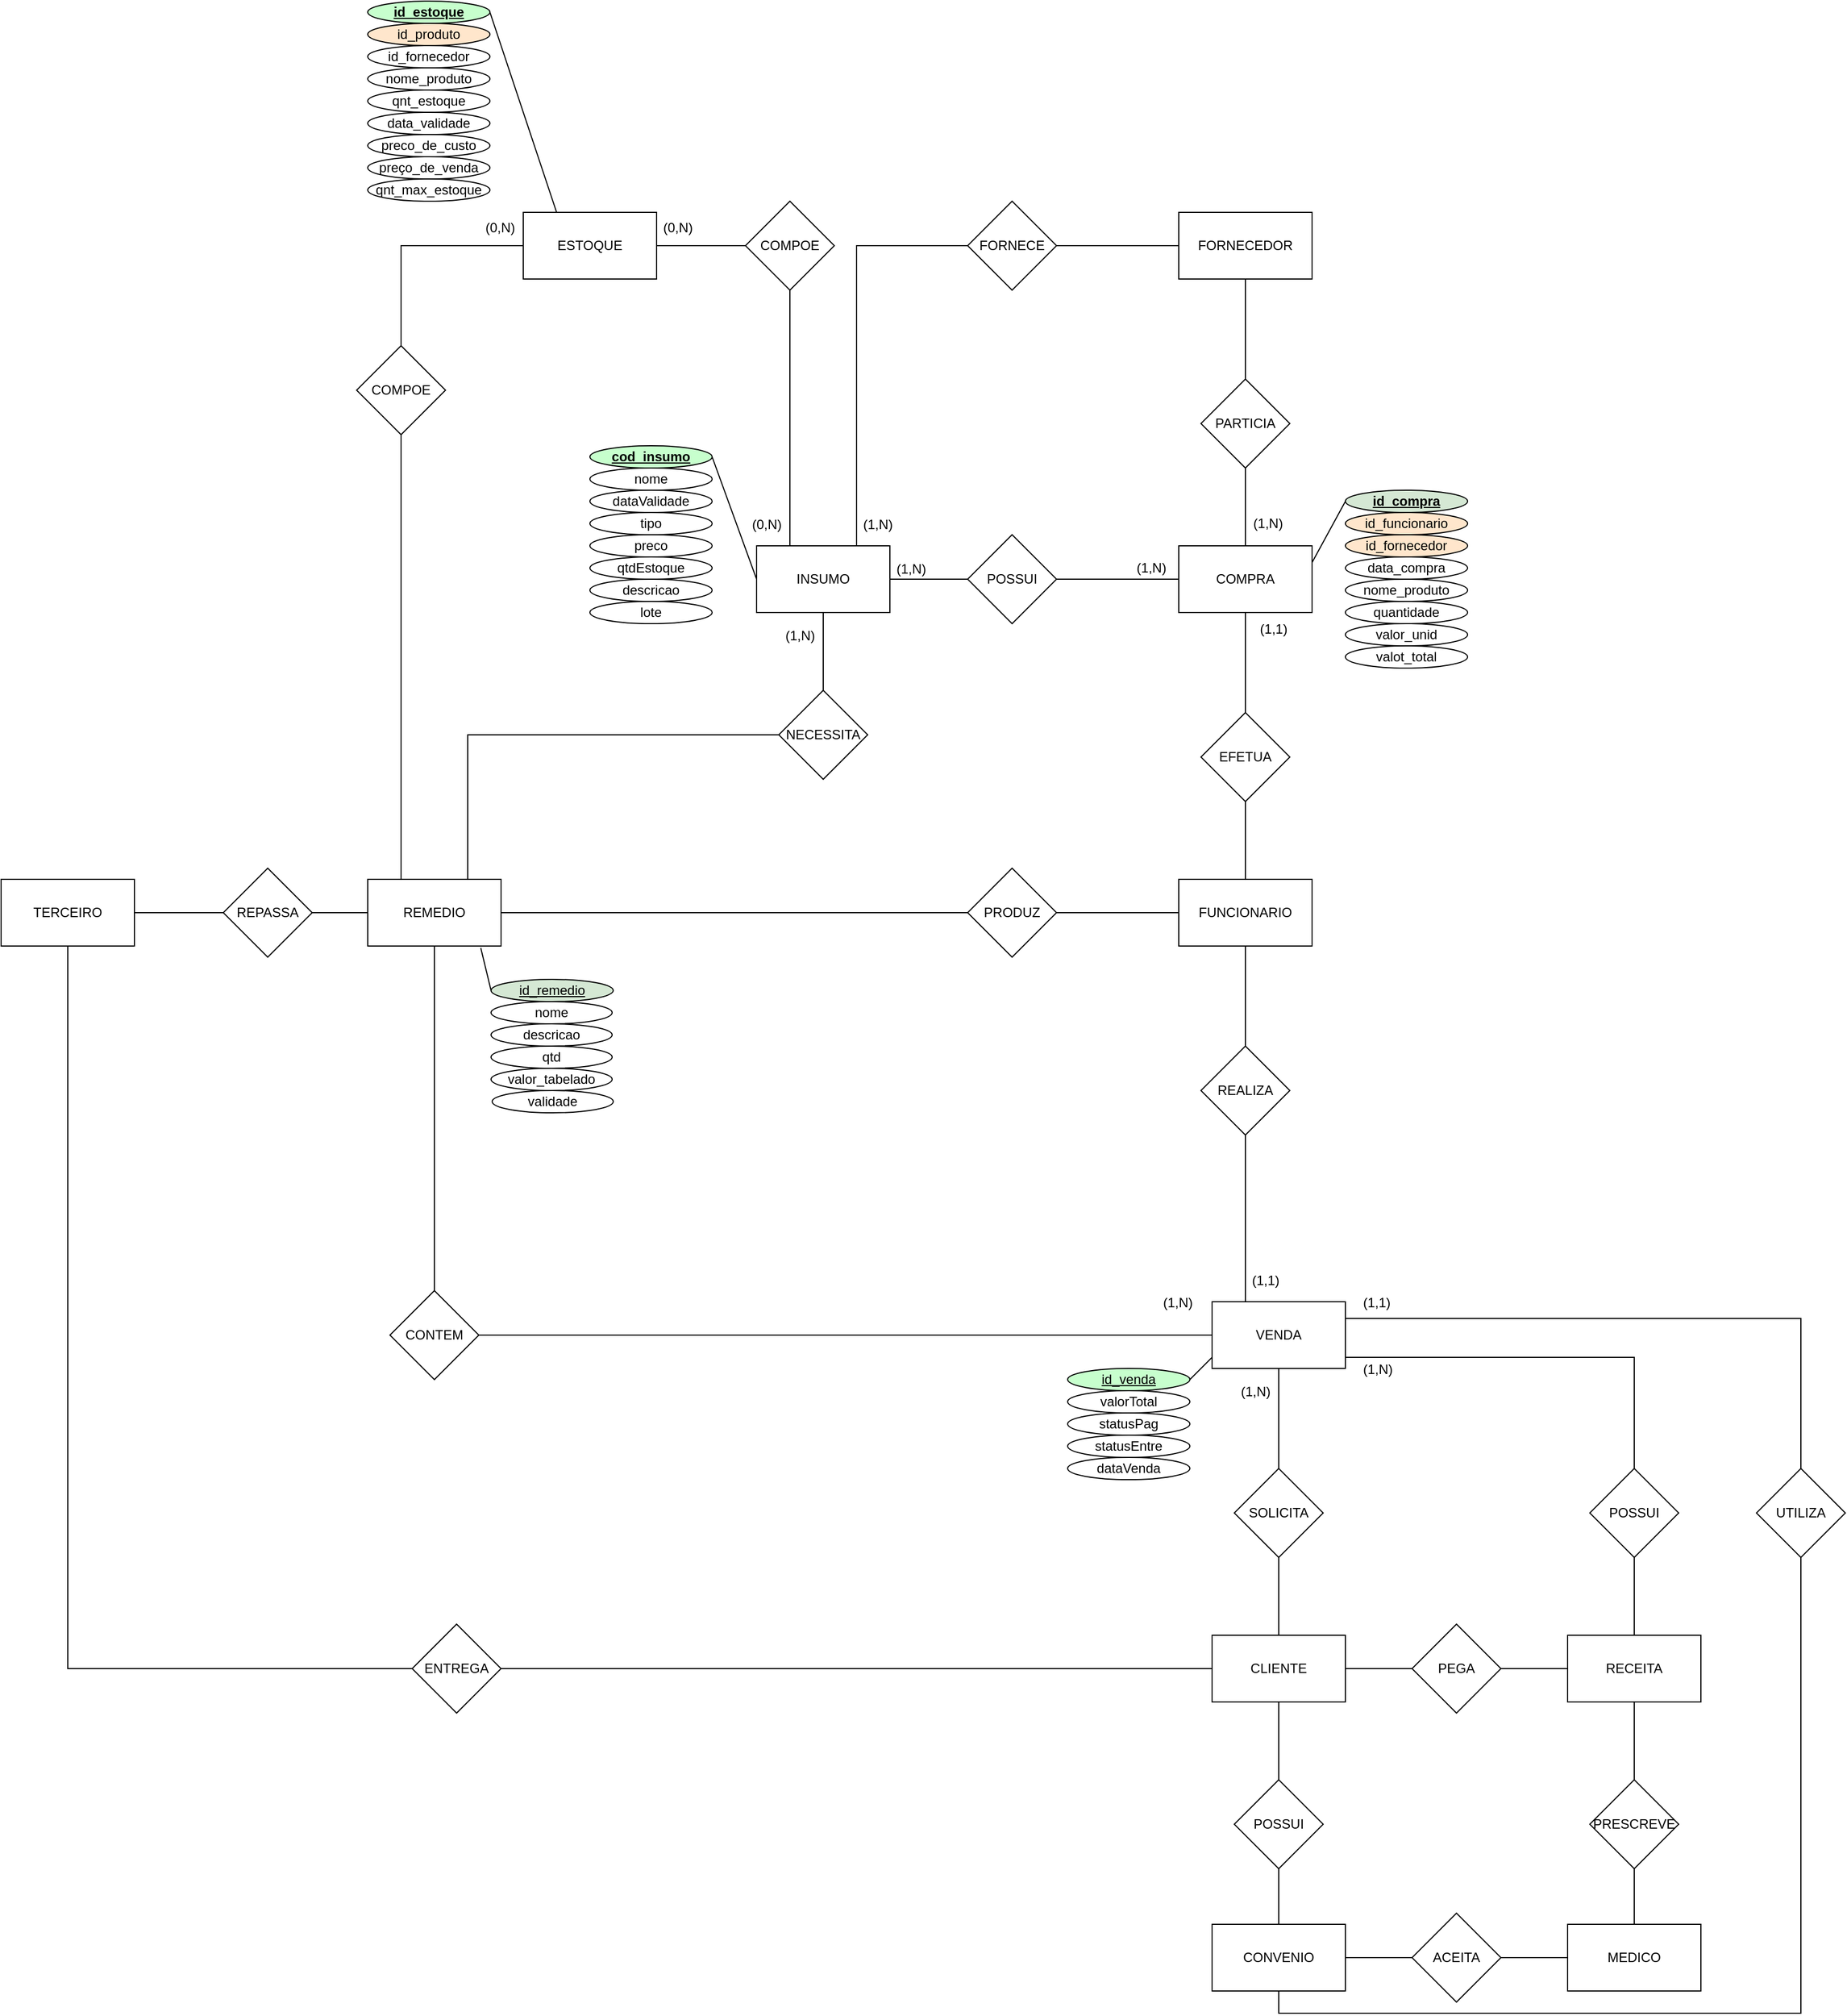 <mxfile version="20.4.1" type="github">
  <diagram id="HjytBulnDXZ1NcBucnhl" name="Página-1">
    <mxGraphModel dx="2591" dy="2416" grid="1" gridSize="10" guides="1" tooltips="1" connect="1" arrows="1" fold="1" page="1" pageScale="1" pageWidth="1169" pageHeight="827" math="0" shadow="0">
      <root>
        <mxCell id="0" />
        <mxCell id="1" parent="0" />
        <mxCell id="juIPJ5hm67NrbyH4Smqm-1" value="" style="edgeStyle=orthogonalEdgeStyle;rounded=0;orthogonalLoop=1;jettySize=auto;html=1;endArrow=none;endFill=0;" edge="1" parent="1" source="juIPJ5hm67NrbyH4Smqm-2" target="juIPJ5hm67NrbyH4Smqm-20">
          <mxGeometry relative="1" as="geometry" />
        </mxCell>
        <mxCell id="juIPJ5hm67NrbyH4Smqm-2" value="CLIENTE" style="rounded=0;whiteSpace=wrap;html=1;" vertex="1" parent="1">
          <mxGeometry x="180" y="450" width="120" height="60" as="geometry" />
        </mxCell>
        <mxCell id="juIPJ5hm67NrbyH4Smqm-3" style="edgeStyle=orthogonalEdgeStyle;rounded=0;orthogonalLoop=1;jettySize=auto;html=1;endArrow=none;endFill=0;" edge="1" parent="1" source="juIPJ5hm67NrbyH4Smqm-4" target="juIPJ5hm67NrbyH4Smqm-2">
          <mxGeometry relative="1" as="geometry" />
        </mxCell>
        <mxCell id="juIPJ5hm67NrbyH4Smqm-4" value="PEGA" style="rhombus;whiteSpace=wrap;html=1;" vertex="1" parent="1">
          <mxGeometry x="360" y="440" width="80" height="80" as="geometry" />
        </mxCell>
        <mxCell id="juIPJ5hm67NrbyH4Smqm-5" style="edgeStyle=orthogonalEdgeStyle;rounded=0;orthogonalLoop=1;jettySize=auto;html=1;endArrow=none;endFill=0;" edge="1" parent="1" source="juIPJ5hm67NrbyH4Smqm-6" target="juIPJ5hm67NrbyH4Smqm-4">
          <mxGeometry relative="1" as="geometry" />
        </mxCell>
        <mxCell id="juIPJ5hm67NrbyH4Smqm-6" value="RECEITA" style="rounded=0;whiteSpace=wrap;html=1;" vertex="1" parent="1">
          <mxGeometry x="500" y="450" width="120" height="60" as="geometry" />
        </mxCell>
        <mxCell id="juIPJ5hm67NrbyH4Smqm-7" style="edgeStyle=orthogonalEdgeStyle;rounded=0;orthogonalLoop=1;jettySize=auto;html=1;endArrow=none;endFill=0;" edge="1" parent="1" source="juIPJ5hm67NrbyH4Smqm-8">
          <mxGeometry relative="1" as="geometry">
            <mxPoint x="560" y="660" as="targetPoint" />
          </mxGeometry>
        </mxCell>
        <mxCell id="juIPJ5hm67NrbyH4Smqm-8" value="MEDICO" style="rounded=0;whiteSpace=wrap;html=1;" vertex="1" parent="1">
          <mxGeometry x="500" y="710" width="120" height="60" as="geometry" />
        </mxCell>
        <mxCell id="juIPJ5hm67NrbyH4Smqm-9" style="edgeStyle=orthogonalEdgeStyle;rounded=0;orthogonalLoop=1;jettySize=auto;html=1;entryX=0.5;entryY=1;entryDx=0;entryDy=0;endArrow=none;endFill=0;" edge="1" parent="1" source="juIPJ5hm67NrbyH4Smqm-10" target="juIPJ5hm67NrbyH4Smqm-6">
          <mxGeometry relative="1" as="geometry" />
        </mxCell>
        <mxCell id="juIPJ5hm67NrbyH4Smqm-10" value="PRESCREVE" style="rhombus;whiteSpace=wrap;html=1;" vertex="1" parent="1">
          <mxGeometry x="520" y="580" width="80" height="80" as="geometry" />
        </mxCell>
        <mxCell id="juIPJ5hm67NrbyH4Smqm-11" style="edgeStyle=orthogonalEdgeStyle;rounded=0;orthogonalLoop=1;jettySize=auto;html=1;entryX=0;entryY=0.5;entryDx=0;entryDy=0;endArrow=none;endFill=0;" edge="1" parent="1" source="juIPJ5hm67NrbyH4Smqm-12" target="juIPJ5hm67NrbyH4Smqm-8">
          <mxGeometry relative="1" as="geometry" />
        </mxCell>
        <mxCell id="juIPJ5hm67NrbyH4Smqm-12" value="ACEITA" style="rhombus;whiteSpace=wrap;html=1;" vertex="1" parent="1">
          <mxGeometry x="360" y="700" width="80" height="80" as="geometry" />
        </mxCell>
        <mxCell id="juIPJ5hm67NrbyH4Smqm-13" style="edgeStyle=orthogonalEdgeStyle;rounded=0;orthogonalLoop=1;jettySize=auto;html=1;entryX=0;entryY=0.5;entryDx=0;entryDy=0;endArrow=none;endFill=0;" edge="1" parent="1" source="juIPJ5hm67NrbyH4Smqm-15" target="juIPJ5hm67NrbyH4Smqm-12">
          <mxGeometry relative="1" as="geometry" />
        </mxCell>
        <mxCell id="juIPJ5hm67NrbyH4Smqm-14" style="edgeStyle=orthogonalEdgeStyle;rounded=0;orthogonalLoop=1;jettySize=auto;html=1;entryX=0.5;entryY=1;entryDx=0;entryDy=0;endArrow=none;endFill=0;exitX=0.5;exitY=1;exitDx=0;exitDy=0;" edge="1" parent="1" source="juIPJ5hm67NrbyH4Smqm-15" target="juIPJ5hm67NrbyH4Smqm-25">
          <mxGeometry relative="1" as="geometry">
            <mxPoint x="810.0" y="740" as="sourcePoint" />
          </mxGeometry>
        </mxCell>
        <mxCell id="juIPJ5hm67NrbyH4Smqm-15" value="CONVENIO" style="rounded=0;whiteSpace=wrap;html=1;" vertex="1" parent="1">
          <mxGeometry x="180" y="710" width="120" height="60" as="geometry" />
        </mxCell>
        <mxCell id="juIPJ5hm67NrbyH4Smqm-16" style="edgeStyle=orthogonalEdgeStyle;rounded=0;orthogonalLoop=1;jettySize=auto;html=1;entryX=0.5;entryY=1;entryDx=0;entryDy=0;exitX=0.5;exitY=0;exitDx=0;exitDy=0;endArrow=none;endFill=0;" edge="1" parent="1" source="juIPJ5hm67NrbyH4Smqm-18" target="juIPJ5hm67NrbyH4Smqm-2">
          <mxGeometry relative="1" as="geometry" />
        </mxCell>
        <mxCell id="juIPJ5hm67NrbyH4Smqm-17" style="edgeStyle=orthogonalEdgeStyle;rounded=0;orthogonalLoop=1;jettySize=auto;html=1;entryX=0.5;entryY=0;entryDx=0;entryDy=0;exitX=0.5;exitY=1;exitDx=0;exitDy=0;endArrow=none;endFill=0;" edge="1" parent="1" source="juIPJ5hm67NrbyH4Smqm-18" target="juIPJ5hm67NrbyH4Smqm-15">
          <mxGeometry relative="1" as="geometry" />
        </mxCell>
        <mxCell id="juIPJ5hm67NrbyH4Smqm-18" value="POSSUI" style="rhombus;whiteSpace=wrap;html=1;" vertex="1" parent="1">
          <mxGeometry x="200" y="580" width="80" height="80" as="geometry" />
        </mxCell>
        <mxCell id="juIPJ5hm67NrbyH4Smqm-19" value="" style="edgeStyle=orthogonalEdgeStyle;rounded=0;orthogonalLoop=1;jettySize=auto;html=1;endArrow=none;endFill=0;" edge="1" parent="1" source="juIPJ5hm67NrbyH4Smqm-20" target="juIPJ5hm67NrbyH4Smqm-23">
          <mxGeometry relative="1" as="geometry" />
        </mxCell>
        <mxCell id="juIPJ5hm67NrbyH4Smqm-20" value="SOLICITA" style="rhombus;whiteSpace=wrap;html=1;rounded=0;" vertex="1" parent="1">
          <mxGeometry x="200" y="300" width="80" height="80" as="geometry" />
        </mxCell>
        <mxCell id="juIPJ5hm67NrbyH4Smqm-21" value="" style="edgeStyle=orthogonalEdgeStyle;rounded=0;orthogonalLoop=1;jettySize=auto;html=1;endArrow=none;endFill=0;" edge="1" parent="1" source="juIPJ5hm67NrbyH4Smqm-23" target="juIPJ5hm67NrbyH4Smqm-27">
          <mxGeometry relative="1" as="geometry">
            <Array as="points">
              <mxPoint x="560" y="200" />
            </Array>
          </mxGeometry>
        </mxCell>
        <mxCell id="juIPJ5hm67NrbyH4Smqm-22" value="" style="edgeStyle=orthogonalEdgeStyle;rounded=0;orthogonalLoop=1;jettySize=auto;html=1;endArrow=none;endFill=0;exitX=0.25;exitY=0;exitDx=0;exitDy=0;" edge="1" parent="1" source="juIPJ5hm67NrbyH4Smqm-23" target="juIPJ5hm67NrbyH4Smqm-29">
          <mxGeometry relative="1" as="geometry">
            <Array as="points">
              <mxPoint x="210" y="70" />
              <mxPoint x="210" y="70" />
            </Array>
          </mxGeometry>
        </mxCell>
        <mxCell id="juIPJ5hm67NrbyH4Smqm-23" value="VENDA" style="whiteSpace=wrap;html=1;rounded=0;" vertex="1" parent="1">
          <mxGeometry x="180" y="150" width="120" height="60" as="geometry" />
        </mxCell>
        <mxCell id="juIPJ5hm67NrbyH4Smqm-24" style="edgeStyle=orthogonalEdgeStyle;rounded=0;orthogonalLoop=1;jettySize=auto;html=1;entryX=1;entryY=0.25;entryDx=0;entryDy=0;endArrow=none;endFill=0;exitX=0.5;exitY=0;exitDx=0;exitDy=0;" edge="1" parent="1" source="juIPJ5hm67NrbyH4Smqm-25" target="juIPJ5hm67NrbyH4Smqm-23">
          <mxGeometry relative="1" as="geometry">
            <mxPoint x="810.0" y="180" as="targetPoint" />
          </mxGeometry>
        </mxCell>
        <mxCell id="juIPJ5hm67NrbyH4Smqm-25" value="UTILIZA" style="rhombus;whiteSpace=wrap;html=1;" vertex="1" parent="1">
          <mxGeometry x="670" y="300" width="80" height="80" as="geometry" />
        </mxCell>
        <mxCell id="juIPJ5hm67NrbyH4Smqm-26" style="edgeStyle=orthogonalEdgeStyle;rounded=0;orthogonalLoop=1;jettySize=auto;html=1;entryX=0.5;entryY=0;entryDx=0;entryDy=0;endArrow=none;endFill=0;" edge="1" parent="1" source="juIPJ5hm67NrbyH4Smqm-27" target="juIPJ5hm67NrbyH4Smqm-6">
          <mxGeometry relative="1" as="geometry" />
        </mxCell>
        <mxCell id="juIPJ5hm67NrbyH4Smqm-27" value="POSSUI" style="rhombus;whiteSpace=wrap;html=1;rounded=0;" vertex="1" parent="1">
          <mxGeometry x="520" y="300" width="80" height="80" as="geometry" />
        </mxCell>
        <mxCell id="juIPJ5hm67NrbyH4Smqm-28" value="" style="edgeStyle=orthogonalEdgeStyle;rounded=0;orthogonalLoop=1;jettySize=auto;html=1;endArrow=none;endFill=0;" edge="1" parent="1" source="juIPJ5hm67NrbyH4Smqm-29" target="juIPJ5hm67NrbyH4Smqm-34">
          <mxGeometry relative="1" as="geometry" />
        </mxCell>
        <mxCell id="juIPJ5hm67NrbyH4Smqm-29" value="REALIZA" style="rhombus;whiteSpace=wrap;html=1;rounded=0;" vertex="1" parent="1">
          <mxGeometry x="170" y="-80" width="80" height="80" as="geometry" />
        </mxCell>
        <mxCell id="juIPJ5hm67NrbyH4Smqm-30" style="edgeStyle=orthogonalEdgeStyle;rounded=0;orthogonalLoop=1;jettySize=auto;html=1;endArrow=none;endFill=0;" edge="1" parent="1" source="juIPJ5hm67NrbyH4Smqm-31" target="juIPJ5hm67NrbyH4Smqm-23">
          <mxGeometry relative="1" as="geometry" />
        </mxCell>
        <mxCell id="juIPJ5hm67NrbyH4Smqm-31" value="CONTEM" style="rhombus;whiteSpace=wrap;html=1;" vertex="1" parent="1">
          <mxGeometry x="-560" y="140" width="80" height="80" as="geometry" />
        </mxCell>
        <mxCell id="juIPJ5hm67NrbyH4Smqm-32" value="" style="edgeStyle=orthogonalEdgeStyle;rounded=0;orthogonalLoop=1;jettySize=auto;html=1;endArrow=none;endFill=0;" edge="1" parent="1" source="juIPJ5hm67NrbyH4Smqm-34" target="juIPJ5hm67NrbyH4Smqm-38">
          <mxGeometry relative="1" as="geometry" />
        </mxCell>
        <mxCell id="juIPJ5hm67NrbyH4Smqm-33" value="" style="edgeStyle=orthogonalEdgeStyle;rounded=0;orthogonalLoop=1;jettySize=auto;html=1;endArrow=none;endFill=0;exitX=0;exitY=0.5;exitDx=0;exitDy=0;" edge="1" parent="1" source="juIPJ5hm67NrbyH4Smqm-34" target="juIPJ5hm67NrbyH4Smqm-42">
          <mxGeometry relative="1" as="geometry">
            <mxPoint x="-110.0" y="-200" as="sourcePoint" />
          </mxGeometry>
        </mxCell>
        <mxCell id="juIPJ5hm67NrbyH4Smqm-34" value="FUNCIONARIO" style="whiteSpace=wrap;html=1;rounded=0;" vertex="1" parent="1">
          <mxGeometry x="150" y="-230" width="120" height="60" as="geometry" />
        </mxCell>
        <mxCell id="juIPJ5hm67NrbyH4Smqm-35" style="edgeStyle=orthogonalEdgeStyle;rounded=0;orthogonalLoop=1;jettySize=auto;html=1;exitX=1;exitY=0.5;exitDx=0;exitDy=0;entryX=0;entryY=0.5;entryDx=0;entryDy=0;endArrow=none;endFill=0;" edge="1" parent="1" source="juIPJ5hm67NrbyH4Smqm-36" target="juIPJ5hm67NrbyH4Smqm-89">
          <mxGeometry relative="1" as="geometry" />
        </mxCell>
        <mxCell id="juIPJ5hm67NrbyH4Smqm-36" value="ESTOQUE" style="whiteSpace=wrap;html=1;rounded=0;" vertex="1" parent="1">
          <mxGeometry x="-440" y="-830" width="120" height="60" as="geometry" />
        </mxCell>
        <mxCell id="juIPJ5hm67NrbyH4Smqm-37" value="" style="edgeStyle=orthogonalEdgeStyle;rounded=0;orthogonalLoop=1;jettySize=auto;html=1;endArrow=none;endFill=0;" edge="1" parent="1" source="juIPJ5hm67NrbyH4Smqm-38" target="juIPJ5hm67NrbyH4Smqm-41">
          <mxGeometry relative="1" as="geometry" />
        </mxCell>
        <mxCell id="juIPJ5hm67NrbyH4Smqm-38" value="EFETUA" style="rhombus;whiteSpace=wrap;html=1;rounded=0;" vertex="1" parent="1">
          <mxGeometry x="170" y="-380" width="80" height="80" as="geometry" />
        </mxCell>
        <mxCell id="juIPJ5hm67NrbyH4Smqm-39" value="" style="edgeStyle=orthogonalEdgeStyle;rounded=0;orthogonalLoop=1;jettySize=auto;html=1;endArrow=none;endFill=0;" edge="1" parent="1" source="juIPJ5hm67NrbyH4Smqm-41" target="juIPJ5hm67NrbyH4Smqm-52">
          <mxGeometry relative="1" as="geometry" />
        </mxCell>
        <mxCell id="juIPJ5hm67NrbyH4Smqm-40" value="" style="edgeStyle=orthogonalEdgeStyle;rounded=0;orthogonalLoop=1;jettySize=auto;html=1;endArrow=none;endFill=0;" edge="1" parent="1" source="juIPJ5hm67NrbyH4Smqm-41" target="juIPJ5hm67NrbyH4Smqm-56">
          <mxGeometry relative="1" as="geometry" />
        </mxCell>
        <mxCell id="juIPJ5hm67NrbyH4Smqm-41" value="COMPRA" style="whiteSpace=wrap;html=1;rounded=0;" vertex="1" parent="1">
          <mxGeometry x="150" y="-530" width="120" height="60" as="geometry" />
        </mxCell>
        <mxCell id="juIPJ5hm67NrbyH4Smqm-42" value="PRODUZ" style="rhombus;whiteSpace=wrap;html=1;rounded=0;" vertex="1" parent="1">
          <mxGeometry x="-40" y="-240" width="80" height="80" as="geometry" />
        </mxCell>
        <mxCell id="juIPJ5hm67NrbyH4Smqm-43" value="" style="edgeStyle=orthogonalEdgeStyle;rounded=0;orthogonalLoop=1;jettySize=auto;html=1;endArrow=none;endFill=0;entryX=0;entryY=0.5;entryDx=0;entryDy=0;" edge="1" parent="1" source="juIPJ5hm67NrbyH4Smqm-45" target="juIPJ5hm67NrbyH4Smqm-42">
          <mxGeometry relative="1" as="geometry">
            <mxPoint x="-10" y="-200" as="targetPoint" />
          </mxGeometry>
        </mxCell>
        <mxCell id="juIPJ5hm67NrbyH4Smqm-44" style="edgeStyle=orthogonalEdgeStyle;rounded=0;orthogonalLoop=1;jettySize=auto;html=1;exitX=0.5;exitY=0;exitDx=0;exitDy=0;entryX=0;entryY=0.5;entryDx=0;entryDy=0;endArrow=none;endFill=0;startArrow=none;" edge="1" parent="1" source="juIPJ5hm67NrbyH4Smqm-86" target="juIPJ5hm67NrbyH4Smqm-36">
          <mxGeometry relative="1" as="geometry">
            <Array as="points">
              <mxPoint x="-550" y="-800" />
            </Array>
          </mxGeometry>
        </mxCell>
        <mxCell id="juIPJ5hm67NrbyH4Smqm-45" value="REMEDIO" style="whiteSpace=wrap;html=1;rounded=0;" vertex="1" parent="1">
          <mxGeometry x="-580" y="-230" width="120" height="60" as="geometry" />
        </mxCell>
        <mxCell id="juIPJ5hm67NrbyH4Smqm-46" value="" style="edgeStyle=orthogonalEdgeStyle;rounded=0;orthogonalLoop=1;jettySize=auto;html=1;endArrow=none;endFill=0;entryX=0;entryY=0.5;entryDx=0;entryDy=0;" edge="1" parent="1" source="juIPJ5hm67NrbyH4Smqm-47" target="juIPJ5hm67NrbyH4Smqm-45">
          <mxGeometry relative="1" as="geometry">
            <mxPoint x="-620.0" y="-200" as="targetPoint" />
          </mxGeometry>
        </mxCell>
        <mxCell id="juIPJ5hm67NrbyH4Smqm-47" value="REPASSA" style="rhombus;whiteSpace=wrap;html=1;rounded=0;" vertex="1" parent="1">
          <mxGeometry x="-710" y="-240" width="80" height="80" as="geometry" />
        </mxCell>
        <mxCell id="juIPJ5hm67NrbyH4Smqm-48" style="edgeStyle=orthogonalEdgeStyle;rounded=0;orthogonalLoop=1;jettySize=auto;html=1;entryX=0;entryY=0.5;entryDx=0;entryDy=0;endArrow=none;endFill=0;" edge="1" parent="1" source="juIPJ5hm67NrbyH4Smqm-50" target="juIPJ5hm67NrbyH4Smqm-47">
          <mxGeometry relative="1" as="geometry" />
        </mxCell>
        <mxCell id="juIPJ5hm67NrbyH4Smqm-49" value="" style="edgeStyle=orthogonalEdgeStyle;rounded=0;orthogonalLoop=1;jettySize=auto;html=1;endArrow=none;endFill=0;" edge="1" parent="1" source="juIPJ5hm67NrbyH4Smqm-50" target="juIPJ5hm67NrbyH4Smqm-64">
          <mxGeometry relative="1" as="geometry">
            <Array as="points">
              <mxPoint x="-850" y="480" />
            </Array>
          </mxGeometry>
        </mxCell>
        <mxCell id="juIPJ5hm67NrbyH4Smqm-50" value="TERCEIRO" style="whiteSpace=wrap;html=1;rounded=0;" vertex="1" parent="1">
          <mxGeometry x="-910" y="-230" width="120" height="60" as="geometry" />
        </mxCell>
        <mxCell id="juIPJ5hm67NrbyH4Smqm-51" value="" style="edgeStyle=orthogonalEdgeStyle;rounded=0;orthogonalLoop=1;jettySize=auto;html=1;endArrow=none;endFill=0;" edge="1" parent="1" source="juIPJ5hm67NrbyH4Smqm-52" target="juIPJ5hm67NrbyH4Smqm-54">
          <mxGeometry relative="1" as="geometry" />
        </mxCell>
        <mxCell id="juIPJ5hm67NrbyH4Smqm-52" value="PARTICIA" style="rhombus;whiteSpace=wrap;html=1;rounded=0;" vertex="1" parent="1">
          <mxGeometry x="170" y="-680" width="80" height="80" as="geometry" />
        </mxCell>
        <mxCell id="juIPJ5hm67NrbyH4Smqm-53" value="" style="edgeStyle=orthogonalEdgeStyle;rounded=0;orthogonalLoop=1;jettySize=auto;html=1;endArrow=none;endFill=0;" edge="1" parent="1" source="juIPJ5hm67NrbyH4Smqm-54" target="juIPJ5hm67NrbyH4Smqm-60">
          <mxGeometry relative="1" as="geometry" />
        </mxCell>
        <mxCell id="juIPJ5hm67NrbyH4Smqm-54" value="FORNECEDOR" style="whiteSpace=wrap;html=1;rounded=0;" vertex="1" parent="1">
          <mxGeometry x="150" y="-830" width="120" height="60" as="geometry" />
        </mxCell>
        <mxCell id="juIPJ5hm67NrbyH4Smqm-55" value="" style="edgeStyle=orthogonalEdgeStyle;rounded=0;orthogonalLoop=1;jettySize=auto;html=1;endArrow=none;endFill=0;" edge="1" parent="1" source="juIPJ5hm67NrbyH4Smqm-56" target="juIPJ5hm67NrbyH4Smqm-58">
          <mxGeometry relative="1" as="geometry" />
        </mxCell>
        <mxCell id="juIPJ5hm67NrbyH4Smqm-56" value="POSSUI" style="rhombus;whiteSpace=wrap;html=1;rounded=0;" vertex="1" parent="1">
          <mxGeometry x="-40" y="-540" width="80" height="80" as="geometry" />
        </mxCell>
        <mxCell id="juIPJ5hm67NrbyH4Smqm-57" value="" style="edgeStyle=orthogonalEdgeStyle;rounded=0;orthogonalLoop=1;jettySize=auto;html=1;endArrow=none;endFill=0;" edge="1" parent="1" source="juIPJ5hm67NrbyH4Smqm-58" target="juIPJ5hm67NrbyH4Smqm-62">
          <mxGeometry relative="1" as="geometry" />
        </mxCell>
        <mxCell id="juIPJ5hm67NrbyH4Smqm-58" value="INSUMO" style="whiteSpace=wrap;html=1;rounded=0;" vertex="1" parent="1">
          <mxGeometry x="-230" y="-530" width="120" height="60" as="geometry" />
        </mxCell>
        <mxCell id="juIPJ5hm67NrbyH4Smqm-59" value="" style="edgeStyle=orthogonalEdgeStyle;rounded=0;orthogonalLoop=1;jettySize=auto;html=1;endArrow=none;endFill=0;" edge="1" parent="1" source="juIPJ5hm67NrbyH4Smqm-60" target="juIPJ5hm67NrbyH4Smqm-58">
          <mxGeometry relative="1" as="geometry">
            <mxPoint x="-90.0" y="-800" as="targetPoint" />
            <Array as="points">
              <mxPoint x="-140" y="-800" />
            </Array>
          </mxGeometry>
        </mxCell>
        <mxCell id="juIPJ5hm67NrbyH4Smqm-60" value="FORNECE" style="rhombus;whiteSpace=wrap;html=1;rounded=0;" vertex="1" parent="1">
          <mxGeometry x="-40" y="-840" width="80" height="80" as="geometry" />
        </mxCell>
        <mxCell id="juIPJ5hm67NrbyH4Smqm-61" style="edgeStyle=orthogonalEdgeStyle;rounded=0;orthogonalLoop=1;jettySize=auto;html=1;endArrow=none;endFill=0;" edge="1" parent="1" source="juIPJ5hm67NrbyH4Smqm-62" target="juIPJ5hm67NrbyH4Smqm-45">
          <mxGeometry relative="1" as="geometry">
            <Array as="points">
              <mxPoint x="-490" y="-360" />
            </Array>
          </mxGeometry>
        </mxCell>
        <mxCell id="juIPJ5hm67NrbyH4Smqm-62" value="NECESSITA" style="rhombus;whiteSpace=wrap;html=1;rounded=0;" vertex="1" parent="1">
          <mxGeometry x="-210" y="-400" width="80" height="80" as="geometry" />
        </mxCell>
        <mxCell id="juIPJ5hm67NrbyH4Smqm-63" style="edgeStyle=orthogonalEdgeStyle;rounded=0;orthogonalLoop=1;jettySize=auto;html=1;entryX=0;entryY=0.5;entryDx=0;entryDy=0;endArrow=none;endFill=0;" edge="1" parent="1" source="juIPJ5hm67NrbyH4Smqm-64" target="juIPJ5hm67NrbyH4Smqm-2">
          <mxGeometry relative="1" as="geometry" />
        </mxCell>
        <mxCell id="juIPJ5hm67NrbyH4Smqm-64" value="ENTREGA" style="rhombus;whiteSpace=wrap;html=1;rounded=0;" vertex="1" parent="1">
          <mxGeometry x="-540" y="440" width="80" height="80" as="geometry" />
        </mxCell>
        <mxCell id="juIPJ5hm67NrbyH4Smqm-65" value="&lt;u&gt;id_venda&lt;/u&gt;" style="ellipse;whiteSpace=wrap;html=1;fillColor=#C7FFCD;" vertex="1" parent="1">
          <mxGeometry x="50" y="210" width="110" height="20" as="geometry" />
        </mxCell>
        <mxCell id="juIPJ5hm67NrbyH4Smqm-66" value="valorTotal" style="ellipse;whiteSpace=wrap;html=1;fillColor=#FFFFFF;" vertex="1" parent="1">
          <mxGeometry x="50" y="230" width="110" height="20" as="geometry" />
        </mxCell>
        <mxCell id="juIPJ5hm67NrbyH4Smqm-67" value="dataVenda" style="ellipse;whiteSpace=wrap;html=1;fillColor=#FFFFFF;" vertex="1" parent="1">
          <mxGeometry x="50" y="290" width="110" height="20" as="geometry" />
        </mxCell>
        <mxCell id="juIPJ5hm67NrbyH4Smqm-68" value="" style="endArrow=none;html=1;rounded=0;entryX=0;entryY=0.833;entryDx=0;entryDy=0;exitX=1;exitY=0.5;exitDx=0;exitDy=0;entryPerimeter=0;" edge="1" parent="1" source="juIPJ5hm67NrbyH4Smqm-65" target="juIPJ5hm67NrbyH4Smqm-23">
          <mxGeometry width="50" height="50" relative="1" as="geometry">
            <mxPoint x="130" y="230" as="sourcePoint" />
            <mxPoint x="180" y="180" as="targetPoint" />
          </mxGeometry>
        </mxCell>
        <mxCell id="juIPJ5hm67NrbyH4Smqm-69" value="&lt;u&gt;&lt;b&gt;cod_insumo&lt;/b&gt;&lt;/u&gt;" style="ellipse;whiteSpace=wrap;html=1;fillColor=#C7FFCD;" vertex="1" parent="1">
          <mxGeometry x="-380" y="-620" width="110" height="20" as="geometry" />
        </mxCell>
        <mxCell id="juIPJ5hm67NrbyH4Smqm-70" value="nome" style="ellipse;whiteSpace=wrap;html=1;fillColor=#FFFFFF;" vertex="1" parent="1">
          <mxGeometry x="-380" y="-600" width="110" height="20" as="geometry" />
        </mxCell>
        <mxCell id="juIPJ5hm67NrbyH4Smqm-71" value="dataValidade" style="ellipse;whiteSpace=wrap;html=1;fillColor=#FFFFFF;" vertex="1" parent="1">
          <mxGeometry x="-380" y="-580" width="110" height="20" as="geometry" />
        </mxCell>
        <mxCell id="juIPJ5hm67NrbyH4Smqm-72" value="preco" style="ellipse;whiteSpace=wrap;html=1;fillColor=#FFFFFF;" vertex="1" parent="1">
          <mxGeometry x="-380" y="-540" width="110" height="20" as="geometry" />
        </mxCell>
        <mxCell id="juIPJ5hm67NrbyH4Smqm-73" value="qtdEstoque" style="ellipse;whiteSpace=wrap;html=1;fillColor=#FFFFFF;" vertex="1" parent="1">
          <mxGeometry x="-380" y="-520" width="110" height="20" as="geometry" />
        </mxCell>
        <mxCell id="juIPJ5hm67NrbyH4Smqm-74" value="descricao" style="ellipse;whiteSpace=wrap;html=1;fillColor=#FFFFFF;" vertex="1" parent="1">
          <mxGeometry x="-380" y="-500" width="110" height="20" as="geometry" />
        </mxCell>
        <mxCell id="juIPJ5hm67NrbyH4Smqm-75" value="" style="endArrow=none;html=1;rounded=0;entryX=0;entryY=0.5;entryDx=0;entryDy=0;exitX=1;exitY=0.5;exitDx=0;exitDy=0;" edge="1" parent="1" source="juIPJ5hm67NrbyH4Smqm-69" target="juIPJ5hm67NrbyH4Smqm-58">
          <mxGeometry width="50" height="50" relative="1" as="geometry">
            <mxPoint x="-330" y="-388" as="sourcePoint" />
            <mxPoint x="-280" y="-438" as="targetPoint" />
          </mxGeometry>
        </mxCell>
        <mxCell id="juIPJ5hm67NrbyH4Smqm-76" value="(1,1)" style="text;strokeColor=none;fillColor=none;align=left;verticalAlign=middle;spacingLeft=4;spacingRight=4;overflow=hidden;points=[[0,0.5],[1,0.5]];portConstraint=eastwest;rotatable=0;" vertex="1" parent="1">
          <mxGeometry x="210" y="120" width="40" height="20" as="geometry" />
        </mxCell>
        <mxCell id="juIPJ5hm67NrbyH4Smqm-77" value="(1,N)" style="text;strokeColor=none;fillColor=none;align=left;verticalAlign=middle;spacingLeft=4;spacingRight=4;overflow=hidden;points=[[0,0.5],[1,0.5]];portConstraint=eastwest;rotatable=0;" vertex="1" parent="1">
          <mxGeometry x="200" y="220" width="40" height="20" as="geometry" />
        </mxCell>
        <mxCell id="juIPJ5hm67NrbyH4Smqm-78" value="(1,1)" style="text;strokeColor=none;fillColor=none;align=left;verticalAlign=middle;spacingLeft=4;spacingRight=4;overflow=hidden;points=[[0,0.5],[1,0.5]];portConstraint=eastwest;rotatable=0;" vertex="1" parent="1">
          <mxGeometry x="310" y="140" width="40" height="20" as="geometry" />
        </mxCell>
        <mxCell id="juIPJ5hm67NrbyH4Smqm-79" value="(1,N)" style="text;strokeColor=none;fillColor=none;align=left;verticalAlign=middle;spacingLeft=4;spacingRight=4;overflow=hidden;points=[[0,0.5],[1,0.5]];portConstraint=eastwest;rotatable=0;" vertex="1" parent="1">
          <mxGeometry x="310" y="200" width="40" height="20" as="geometry" />
        </mxCell>
        <mxCell id="juIPJ5hm67NrbyH4Smqm-80" value="(1,N)" style="text;strokeColor=none;fillColor=none;align=left;verticalAlign=middle;spacingLeft=4;spacingRight=4;overflow=hidden;points=[[0,0.5],[1,0.5]];portConstraint=eastwest;rotatable=0;" vertex="1" parent="1">
          <mxGeometry x="-140" y="-560" width="40" height="20" as="geometry" />
        </mxCell>
        <mxCell id="juIPJ5hm67NrbyH4Smqm-81" value="(1,N)" style="text;strokeColor=none;fillColor=none;align=left;verticalAlign=middle;spacingLeft=4;spacingRight=4;overflow=hidden;points=[[0,0.5],[1,0.5]];portConstraint=eastwest;rotatable=0;" vertex="1" parent="1">
          <mxGeometry x="-110" y="-520" width="40" height="20" as="geometry" />
        </mxCell>
        <mxCell id="juIPJ5hm67NrbyH4Smqm-82" value="(1,N)" style="text;strokeColor=none;fillColor=none;align=left;verticalAlign=middle;spacingLeft=4;spacingRight=4;overflow=hidden;points=[[0,0.5],[1,0.5]];portConstraint=eastwest;rotatable=0;" vertex="1" parent="1">
          <mxGeometry x="-210" y="-460" width="40" height="20" as="geometry" />
        </mxCell>
        <mxCell id="juIPJ5hm67NrbyH4Smqm-83" value="" style="endArrow=none;html=1;rounded=0;entryX=0.5;entryY=1;entryDx=0;entryDy=0;exitX=0.5;exitY=0;exitDx=0;exitDy=0;" edge="1" parent="1" source="juIPJ5hm67NrbyH4Smqm-31" target="juIPJ5hm67NrbyH4Smqm-45">
          <mxGeometry width="50" height="50" relative="1" as="geometry">
            <mxPoint x="-210" y="-100" as="sourcePoint" />
            <mxPoint x="-160" y="-150" as="targetPoint" />
          </mxGeometry>
        </mxCell>
        <mxCell id="juIPJ5hm67NrbyH4Smqm-84" value="(1,N)" style="text;strokeColor=none;fillColor=none;align=left;verticalAlign=middle;spacingLeft=4;spacingRight=4;overflow=hidden;points=[[0,0.5],[1,0.5]];portConstraint=eastwest;rotatable=0;" vertex="1" parent="1">
          <mxGeometry x="130" y="140" width="40" height="20" as="geometry" />
        </mxCell>
        <mxCell id="juIPJ5hm67NrbyH4Smqm-85" value="lote" style="ellipse;whiteSpace=wrap;html=1;fillColor=#FFFFFF;" vertex="1" parent="1">
          <mxGeometry x="-380" y="-480" width="110" height="20" as="geometry" />
        </mxCell>
        <mxCell id="juIPJ5hm67NrbyH4Smqm-86" value="COMPOE" style="rhombus;whiteSpace=wrap;html=1;" vertex="1" parent="1">
          <mxGeometry x="-590" y="-710" width="80" height="80" as="geometry" />
        </mxCell>
        <mxCell id="juIPJ5hm67NrbyH4Smqm-87" value="" style="edgeStyle=orthogonalEdgeStyle;rounded=0;orthogonalLoop=1;jettySize=auto;html=1;exitX=0.25;exitY=0;exitDx=0;exitDy=0;entryX=0.5;entryY=1;entryDx=0;entryDy=0;endArrow=none;endFill=0;" edge="1" parent="1" source="juIPJ5hm67NrbyH4Smqm-45" target="juIPJ5hm67NrbyH4Smqm-86">
          <mxGeometry relative="1" as="geometry">
            <mxPoint x="-550" y="-230" as="sourcePoint" />
            <mxPoint x="640.0" y="-230" as="targetPoint" />
            <Array as="points" />
          </mxGeometry>
        </mxCell>
        <mxCell id="juIPJ5hm67NrbyH4Smqm-88" style="edgeStyle=orthogonalEdgeStyle;rounded=0;orthogonalLoop=1;jettySize=auto;html=1;entryX=0.25;entryY=0;entryDx=0;entryDy=0;endArrow=none;endFill=0;" edge="1" parent="1" source="juIPJ5hm67NrbyH4Smqm-89" target="juIPJ5hm67NrbyH4Smqm-58">
          <mxGeometry relative="1" as="geometry" />
        </mxCell>
        <mxCell id="juIPJ5hm67NrbyH4Smqm-89" value="COMPOE" style="rhombus;whiteSpace=wrap;html=1;" vertex="1" parent="1">
          <mxGeometry x="-240" y="-840" width="80" height="80" as="geometry" />
        </mxCell>
        <mxCell id="juIPJ5hm67NrbyH4Smqm-90" value="(0,N)" style="text;strokeColor=none;fillColor=none;align=left;verticalAlign=middle;spacingLeft=4;spacingRight=4;overflow=hidden;points=[[0,0.5],[1,0.5]];portConstraint=eastwest;rotatable=0;" vertex="1" parent="1">
          <mxGeometry x="-240" y="-560" width="40" height="20" as="geometry" />
        </mxCell>
        <mxCell id="juIPJ5hm67NrbyH4Smqm-91" value="tipo" style="ellipse;whiteSpace=wrap;html=1;fillColor=#FFFFFF;" vertex="1" parent="1">
          <mxGeometry x="-380" y="-560" width="110" height="20" as="geometry" />
        </mxCell>
        <mxCell id="juIPJ5hm67NrbyH4Smqm-92" value="statusEntre" style="ellipse;whiteSpace=wrap;html=1;fillColor=#FFFFFF;" vertex="1" parent="1">
          <mxGeometry x="50" y="270" width="110" height="20" as="geometry" />
        </mxCell>
        <mxCell id="juIPJ5hm67NrbyH4Smqm-93" value="statusPag" style="ellipse;whiteSpace=wrap;html=1;fillColor=#FFFFFF;" vertex="1" parent="1">
          <mxGeometry x="50" y="250" width="110" height="20" as="geometry" />
        </mxCell>
        <mxCell id="juIPJ5hm67NrbyH4Smqm-94" value="&lt;font style=&quot;font-size: 12px;&quot;&gt;&lt;b&gt;id_estoque&lt;/b&gt;&lt;/font&gt;" style="ellipse;whiteSpace=wrap;html=1;fillColor=#C7FFCD;fontStyle=4" vertex="1" parent="1">
          <mxGeometry x="-580" y="-1020" width="110" height="20" as="geometry" />
        </mxCell>
        <mxCell id="juIPJ5hm67NrbyH4Smqm-95" value="&lt;font style=&quot;font-size: 12px;&quot;&gt;id_produto&lt;/font&gt;" style="ellipse;whiteSpace=wrap;html=1;fontStyle=0;fillColor=#ffe6cc;strokeColor=#000000;fillStyle=solid;" vertex="1" parent="1">
          <mxGeometry x="-580" y="-1000" width="110" height="20" as="geometry" />
        </mxCell>
        <mxCell id="juIPJ5hm67NrbyH4Smqm-96" value="&lt;font style=&quot;font-size: 12px;&quot;&gt;id_fornecedor&lt;/font&gt;" style="ellipse;whiteSpace=wrap;html=1;fontStyle=0" vertex="1" parent="1">
          <mxGeometry x="-580" y="-980" width="110" height="20" as="geometry" />
        </mxCell>
        <mxCell id="juIPJ5hm67NrbyH4Smqm-97" value="nome_produto" style="ellipse;whiteSpace=wrap;html=1;fontStyle=0" vertex="1" parent="1">
          <mxGeometry x="-580" y="-960" width="110" height="20" as="geometry" />
        </mxCell>
        <mxCell id="juIPJ5hm67NrbyH4Smqm-98" value="&lt;font style=&quot;font-size: 12px;&quot;&gt;qnt_estoque&lt;/font&gt;" style="ellipse;whiteSpace=wrap;html=1;fontStyle=0" vertex="1" parent="1">
          <mxGeometry x="-580" y="-940" width="110" height="20" as="geometry" />
        </mxCell>
        <mxCell id="juIPJ5hm67NrbyH4Smqm-99" value="&lt;font style=&quot;font-size: 12px;&quot;&gt;preco_de_custo&lt;/font&gt;" style="ellipse;whiteSpace=wrap;html=1;fontStyle=0" vertex="1" parent="1">
          <mxGeometry x="-580" y="-900" width="110" height="20" as="geometry" />
        </mxCell>
        <mxCell id="juIPJ5hm67NrbyH4Smqm-100" value="&lt;font style=&quot;font-size: 12px;&quot;&gt;preço_de_venda&lt;/font&gt;" style="ellipse;whiteSpace=wrap;html=1;fontStyle=0" vertex="1" parent="1">
          <mxGeometry x="-580" y="-880" width="110" height="20" as="geometry" />
        </mxCell>
        <mxCell id="juIPJ5hm67NrbyH4Smqm-101" value="&lt;font style=&quot;font-size: 12px;&quot;&gt;qnt_max_estoque&lt;/font&gt;" style="ellipse;whiteSpace=wrap;html=1;fontStyle=0" vertex="1" parent="1">
          <mxGeometry x="-580" y="-860" width="110" height="20" as="geometry" />
        </mxCell>
        <mxCell id="juIPJ5hm67NrbyH4Smqm-102" value="&lt;font style=&quot;font-size: 12px;&quot;&gt;data_validade&lt;/font&gt;" style="ellipse;whiteSpace=wrap;html=1;fontStyle=0" vertex="1" parent="1">
          <mxGeometry x="-580" y="-920" width="110" height="20" as="geometry" />
        </mxCell>
        <mxCell id="juIPJ5hm67NrbyH4Smqm-103" value="" style="endArrow=none;html=1;rounded=0;entryX=0.25;entryY=0;entryDx=0;entryDy=0;exitX=1;exitY=0.5;exitDx=0;exitDy=0;" edge="1" parent="1" source="juIPJ5hm67NrbyH4Smqm-94" target="juIPJ5hm67NrbyH4Smqm-36">
          <mxGeometry width="50" height="50" relative="1" as="geometry">
            <mxPoint x="-420" y="-1000" as="sourcePoint" />
            <mxPoint x="-410" y="-830.0" as="targetPoint" />
            <Array as="points">
              <mxPoint x="-430" y="-890" />
            </Array>
          </mxGeometry>
        </mxCell>
        <mxCell id="juIPJ5hm67NrbyH4Smqm-104" value="&lt;font size=&quot;1&quot; style=&quot;&quot;&gt;&lt;b style=&quot;font-size: 12px;&quot;&gt;id_compra&lt;/b&gt;&lt;/font&gt;" style="ellipse;whiteSpace=wrap;html=1;fillColor=#d5e8d4;fontStyle=4;strokeColor=#000000;" vertex="1" parent="1">
          <mxGeometry x="300" y="-580" width="110" height="20" as="geometry" />
        </mxCell>
        <mxCell id="juIPJ5hm67NrbyH4Smqm-105" value="&lt;font style=&quot;font-size: 12px;&quot;&gt;id_funcionario&lt;/font&gt;" style="ellipse;whiteSpace=wrap;html=1;fontStyle=0;fillColor=#ffe6cc;strokeColor=#000000;fillStyle=solid;" vertex="1" parent="1">
          <mxGeometry x="300" y="-560" width="110" height="20" as="geometry" />
        </mxCell>
        <mxCell id="juIPJ5hm67NrbyH4Smqm-106" value="&lt;font style=&quot;font-size: 12px;&quot;&gt;id_fornecedor&lt;/font&gt;" style="ellipse;whiteSpace=wrap;html=1;fontStyle=0;fillColor=#ffe6cc;strokeColor=#000000;fillStyle=solid;" vertex="1" parent="1">
          <mxGeometry x="300" y="-540" width="110" height="20" as="geometry" />
        </mxCell>
        <mxCell id="juIPJ5hm67NrbyH4Smqm-107" value="&lt;font style=&quot;font-size: 12px;&quot;&gt;data_compra&lt;/font&gt;" style="ellipse;whiteSpace=wrap;html=1;" vertex="1" parent="1">
          <mxGeometry x="300" y="-520" width="110" height="20" as="geometry" />
        </mxCell>
        <mxCell id="juIPJ5hm67NrbyH4Smqm-108" value="&lt;font style=&quot;font-size: 12px;&quot;&gt;nome_produto&lt;/font&gt;" style="ellipse;whiteSpace=wrap;html=1;" vertex="1" parent="1">
          <mxGeometry x="300" y="-500" width="110" height="20" as="geometry" />
        </mxCell>
        <mxCell id="juIPJ5hm67NrbyH4Smqm-109" value="&lt;font style=&quot;font-size: 12px;&quot;&gt;quantidade&lt;/font&gt;" style="ellipse;whiteSpace=wrap;html=1;" vertex="1" parent="1">
          <mxGeometry x="300" y="-480" width="110" height="20" as="geometry" />
        </mxCell>
        <mxCell id="juIPJ5hm67NrbyH4Smqm-110" value="&lt;font style=&quot;font-size: 12px;&quot;&gt;valor_unid&lt;/font&gt;" style="ellipse;whiteSpace=wrap;html=1;" vertex="1" parent="1">
          <mxGeometry x="300" y="-460" width="110" height="20" as="geometry" />
        </mxCell>
        <mxCell id="juIPJ5hm67NrbyH4Smqm-111" value="&lt;font style=&quot;font-size: 12px;&quot;&gt;valot_total&lt;/font&gt;" style="ellipse;whiteSpace=wrap;html=1;" vertex="1" parent="1">
          <mxGeometry x="300" y="-440" width="110" height="20" as="geometry" />
        </mxCell>
        <mxCell id="juIPJ5hm67NrbyH4Smqm-112" value="" style="endArrow=none;html=1;rounded=0;fontFamily=Helvetica;fontSize=12;fontColor=default;entryX=0;entryY=0.5;entryDx=0;entryDy=0;exitX=1;exitY=0.25;exitDx=0;exitDy=0;" edge="1" parent="1" source="juIPJ5hm67NrbyH4Smqm-41" target="juIPJ5hm67NrbyH4Smqm-104">
          <mxGeometry width="50" height="50" relative="1" as="geometry">
            <mxPoint x="140" y="-490" as="sourcePoint" />
            <mxPoint x="190" y="-540" as="targetPoint" />
          </mxGeometry>
        </mxCell>
        <mxCell id="juIPJ5hm67NrbyH4Smqm-113" value="(1,N)" style="text;html=1;align=center;verticalAlign=middle;resizable=0;points=[];autosize=1;strokeColor=none;fillColor=none;fontSize=12;fontFamily=Helvetica;fontColor=default;" vertex="1" parent="1">
          <mxGeometry x="205" y="-565" width="50" height="30" as="geometry" />
        </mxCell>
        <mxCell id="juIPJ5hm67NrbyH4Smqm-114" value="(1,N)" style="text;html=1;align=center;verticalAlign=middle;resizable=0;points=[];autosize=1;strokeColor=none;fillColor=none;fontSize=12;fontFamily=Helvetica;fontColor=default;" vertex="1" parent="1">
          <mxGeometry x="100" y="-525" width="50" height="30" as="geometry" />
        </mxCell>
        <mxCell id="juIPJ5hm67NrbyH4Smqm-115" value="(1,1)" style="text;html=1;align=center;verticalAlign=middle;resizable=0;points=[];autosize=1;strokeColor=none;fillColor=none;fontSize=12;fontFamily=Helvetica;fontColor=default;" vertex="1" parent="1">
          <mxGeometry x="210" y="-470" width="50" height="30" as="geometry" />
        </mxCell>
        <mxCell id="juIPJ5hm67NrbyH4Smqm-116" value="(0,N)" style="text;strokeColor=none;fillColor=none;align=left;verticalAlign=middle;spacingLeft=4;spacingRight=4;overflow=hidden;points=[[0,0.5],[1,0.5]];portConstraint=eastwest;rotatable=0;" vertex="1" parent="1">
          <mxGeometry x="-320" y="-827" width="40" height="20" as="geometry" />
        </mxCell>
        <mxCell id="juIPJ5hm67NrbyH4Smqm-117" value="(0,N)" style="text;strokeColor=none;fillColor=none;align=left;verticalAlign=middle;spacingLeft=4;spacingRight=4;overflow=hidden;points=[[0,0.5],[1,0.5]];portConstraint=eastwest;rotatable=0;" vertex="1" parent="1">
          <mxGeometry x="-480" y="-827" width="40" height="20" as="geometry" />
        </mxCell>
        <mxCell id="juIPJ5hm67NrbyH4Smqm-123" value="qtd" style="ellipse;whiteSpace=wrap;html=1;align=center;" vertex="1" parent="1">
          <mxGeometry x="-469" y="-80" width="109" height="20" as="geometry" />
        </mxCell>
        <mxCell id="juIPJ5hm67NrbyH4Smqm-124" value="valor_tabelado" style="ellipse;whiteSpace=wrap;html=1;align=center;" vertex="1" parent="1">
          <mxGeometry x="-469" y="-60" width="109" height="20" as="geometry" />
        </mxCell>
        <mxCell id="juIPJ5hm67NrbyH4Smqm-125" value="&lt;u&gt;id_remedio&lt;/u&gt;" style="ellipse;whiteSpace=wrap;html=1;align=center;strokeColor=default;fillColor=#D5E8D4;gradientColor=none;" vertex="1" parent="1">
          <mxGeometry x="-469" y="-140" width="110" height="20" as="geometry" />
        </mxCell>
        <mxCell id="juIPJ5hm67NrbyH4Smqm-126" value="nome" style="ellipse;whiteSpace=wrap;html=1;align=center;" vertex="1" parent="1">
          <mxGeometry x="-469" y="-120" width="109" height="20" as="geometry" />
        </mxCell>
        <mxCell id="juIPJ5hm67NrbyH4Smqm-127" value="descricao" style="ellipse;whiteSpace=wrap;html=1;align=center;" vertex="1" parent="1">
          <mxGeometry x="-469" y="-100" width="109" height="20" as="geometry" />
        </mxCell>
        <mxCell id="juIPJ5hm67NrbyH4Smqm-128" value="validade" style="ellipse;whiteSpace=wrap;html=1;align=center;" vertex="1" parent="1">
          <mxGeometry x="-468" y="-40" width="109" height="20" as="geometry" />
        </mxCell>
        <mxCell id="juIPJ5hm67NrbyH4Smqm-130" value="" style="endArrow=none;html=1;rounded=0;entryX=0.848;entryY=1.029;entryDx=0;entryDy=0;entryPerimeter=0;exitX=0;exitY=0.5;exitDx=0;exitDy=0;" edge="1" parent="1" source="juIPJ5hm67NrbyH4Smqm-125" target="juIPJ5hm67NrbyH4Smqm-45">
          <mxGeometry width="50" height="50" relative="1" as="geometry">
            <mxPoint x="-260" y="-110" as="sourcePoint" />
            <mxPoint x="-210" y="-160" as="targetPoint" />
          </mxGeometry>
        </mxCell>
      </root>
    </mxGraphModel>
  </diagram>
</mxfile>
